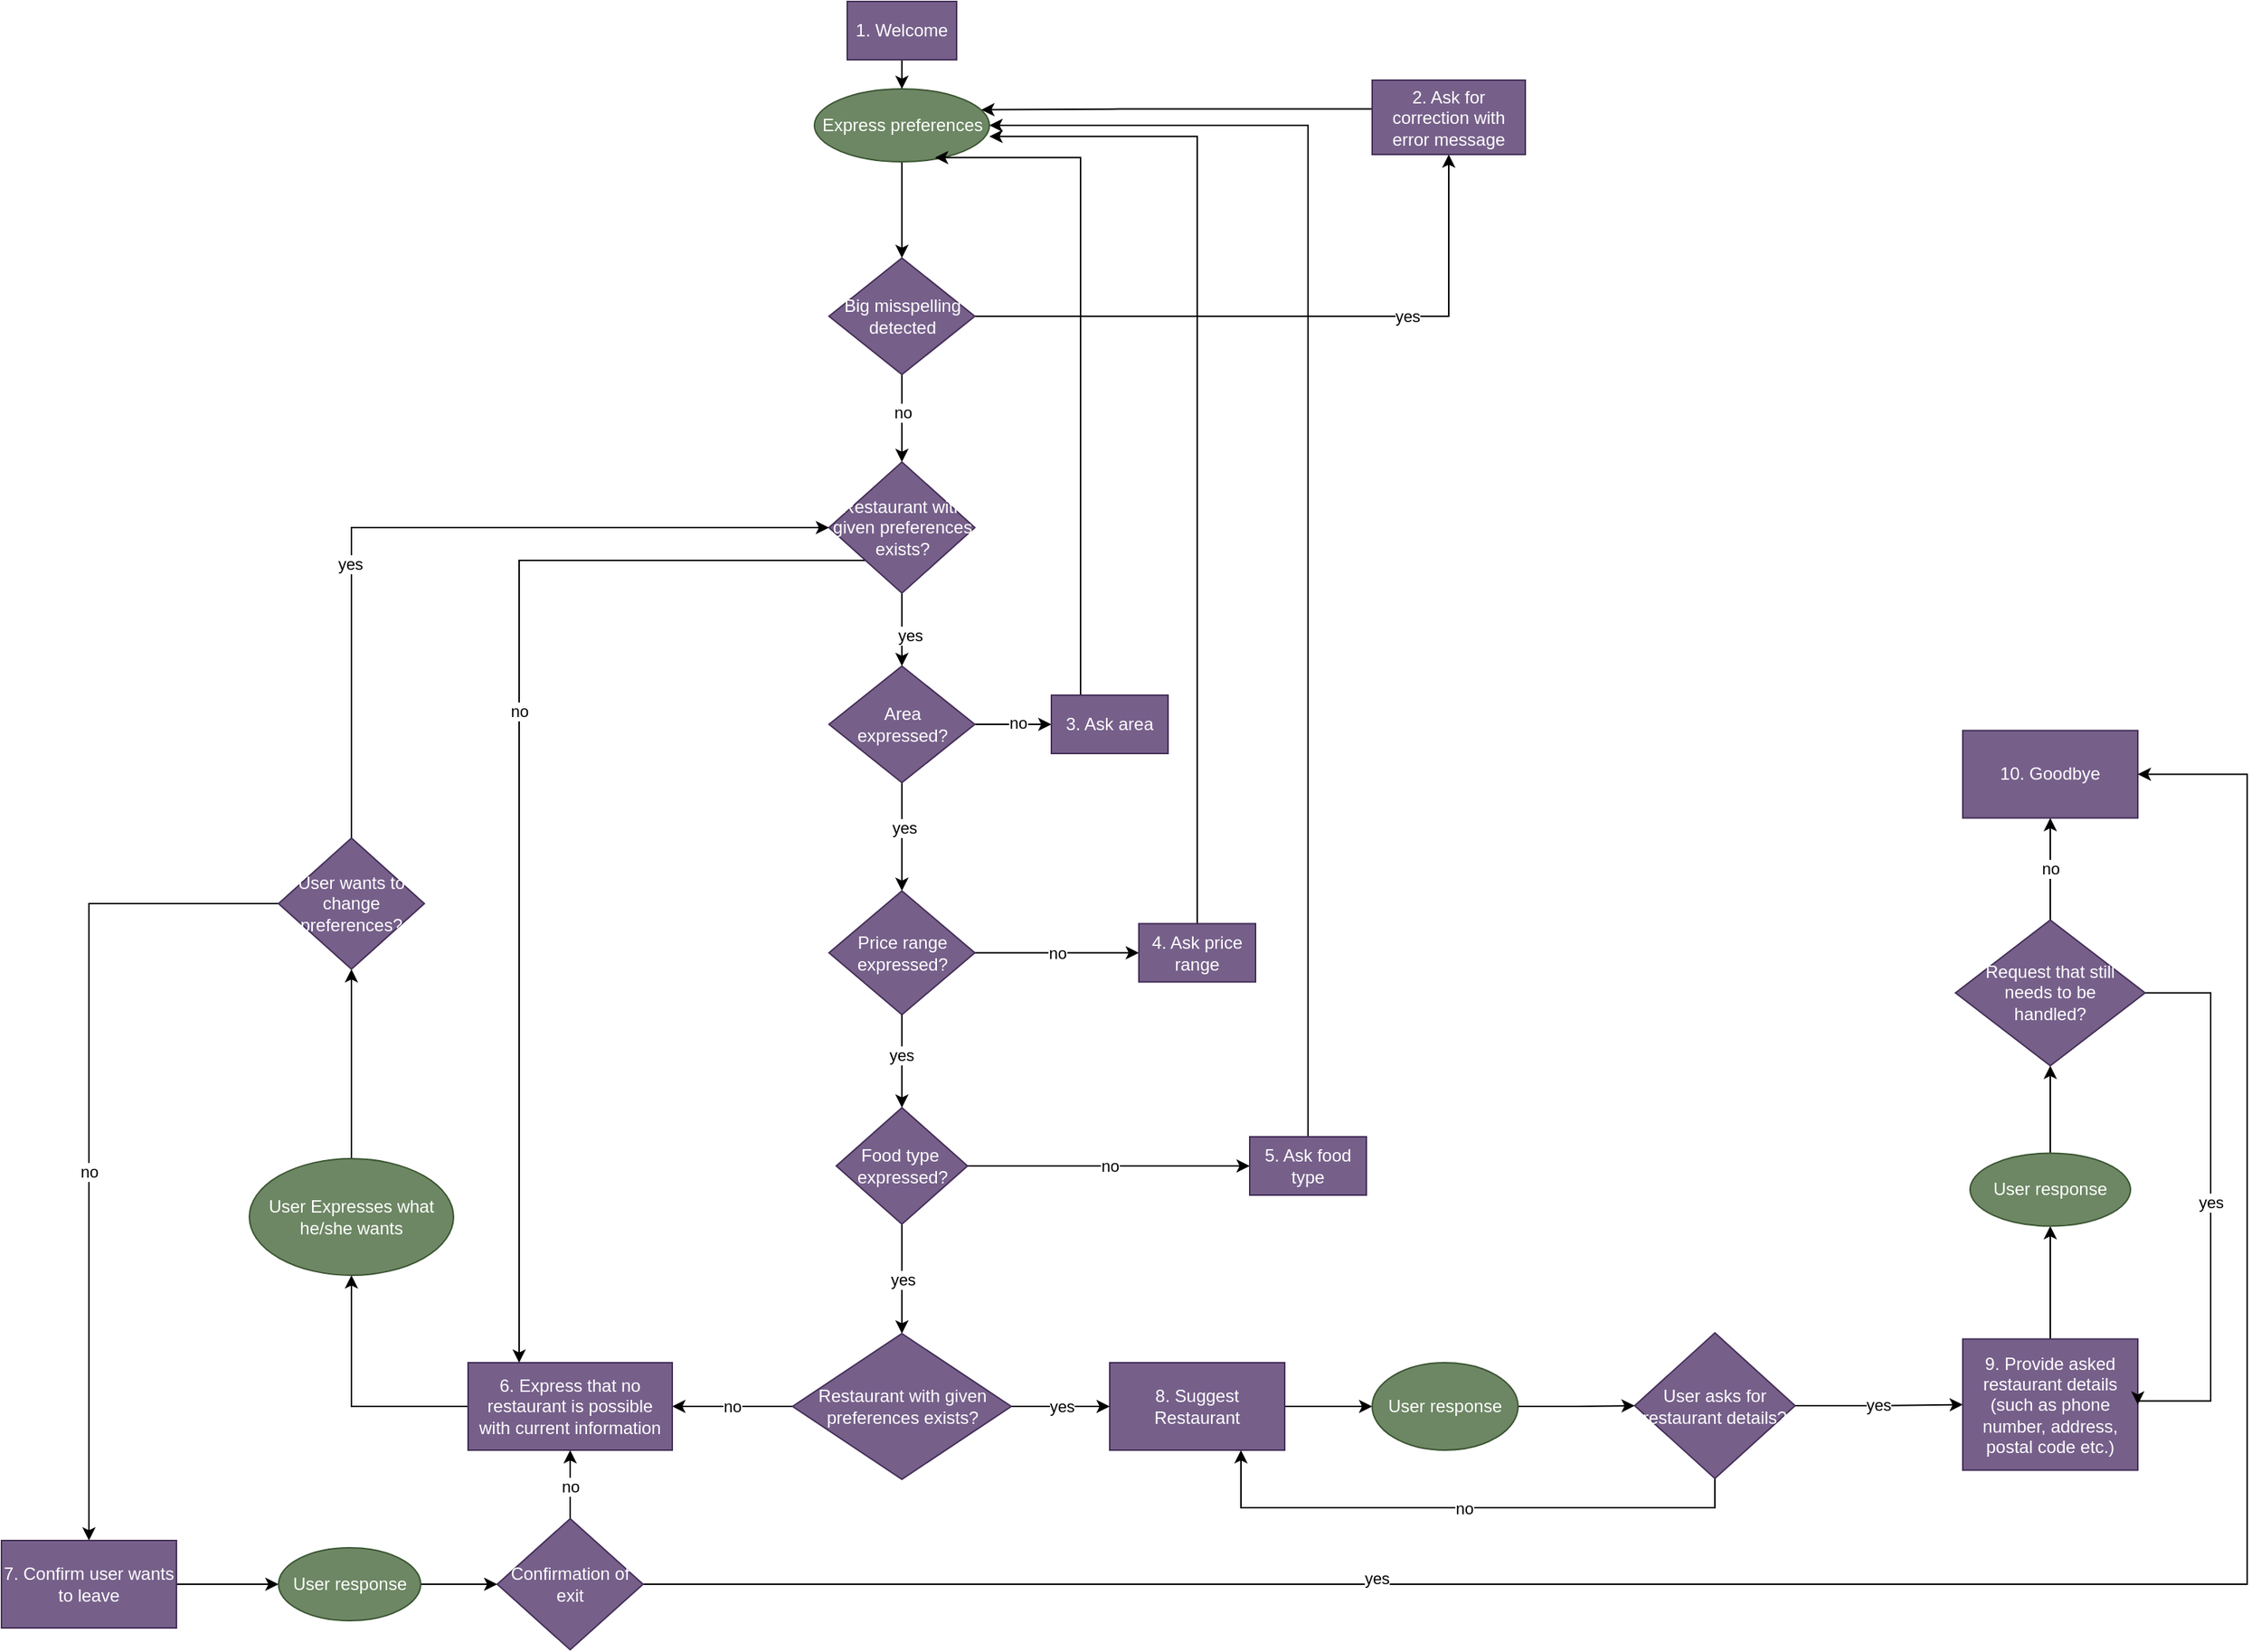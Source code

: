 <mxfile version="21.7.5" type="device">
  <diagram name="Page-1" id="b5NVP_9jVtskwhASZ5UH">
    <mxGraphModel dx="3054" dy="1116" grid="1" gridSize="10" guides="1" tooltips="1" connect="1" arrows="1" fold="1" page="1" pageScale="1" pageWidth="850" pageHeight="1100" math="0" shadow="0">
      <root>
        <mxCell id="0" />
        <mxCell id="1" parent="0" />
        <mxCell id="9emtBQFoJuCTRoUykFiL-3" style="edgeStyle=orthogonalEdgeStyle;rounded=0;orthogonalLoop=1;jettySize=auto;html=1;" parent="1" source="cFowtM8nGDFWOl0pQlT--1" target="9emtBQFoJuCTRoUykFiL-2" edge="1">
          <mxGeometry relative="1" as="geometry" />
        </mxCell>
        <mxCell id="cFowtM8nGDFWOl0pQlT--1" value="1. Welcome" style="rounded=0;whiteSpace=wrap;html=1;fillColor=#76608a;strokeColor=#432D57;fontColor=#ffffff;" parent="1" vertex="1">
          <mxGeometry x="-40" y="4" width="75" height="40" as="geometry" />
        </mxCell>
        <mxCell id="9emtBQFoJuCTRoUykFiL-29" style="edgeStyle=orthogonalEdgeStyle;rounded=0;orthogonalLoop=1;jettySize=auto;html=1;" parent="1" source="9emtBQFoJuCTRoUykFiL-1" target="9emtBQFoJuCTRoUykFiL-28" edge="1">
          <mxGeometry relative="1" as="geometry" />
        </mxCell>
        <mxCell id="9emtBQFoJuCTRoUykFiL-1" value="8. Suggest&lt;br&gt;Restaurant" style="rounded=0;whiteSpace=wrap;html=1;fillColor=#76608a;fontColor=#ffffff;strokeColor=#432D57;" parent="1" vertex="1">
          <mxGeometry x="140" y="938" width="120" height="60" as="geometry" />
        </mxCell>
        <mxCell id="OZZsg3iI7NkFLa2h2YQp-39" style="edgeStyle=orthogonalEdgeStyle;rounded=0;orthogonalLoop=1;jettySize=auto;html=1;exitX=0.5;exitY=1;exitDx=0;exitDy=0;entryX=0.5;entryY=0;entryDx=0;entryDy=0;" edge="1" parent="1" source="9emtBQFoJuCTRoUykFiL-2" target="OZZsg3iI7NkFLa2h2YQp-16">
          <mxGeometry relative="1" as="geometry" />
        </mxCell>
        <mxCell id="9emtBQFoJuCTRoUykFiL-2" value="Express preferences" style="ellipse;whiteSpace=wrap;html=1;fillColor=#6d8764;fontColor=#ffffff;strokeColor=#3A5431;" parent="1" vertex="1">
          <mxGeometry x="-62.5" y="64" width="120" height="50" as="geometry" />
        </mxCell>
        <mxCell id="NOw_XCwe5CAeWql_Ks_G-5" style="edgeStyle=orthogonalEdgeStyle;rounded=0;orthogonalLoop=1;jettySize=auto;html=1;exitX=0.5;exitY=1;exitDx=0;exitDy=0;entryX=0.5;entryY=0;entryDx=0;entryDy=0;" parent="1" source="9emtBQFoJuCTRoUykFiL-4" target="9emtBQFoJuCTRoUykFiL-5" edge="1">
          <mxGeometry relative="1" as="geometry">
            <mxPoint x="-2.5" y="492" as="targetPoint" />
          </mxGeometry>
        </mxCell>
        <mxCell id="NOw_XCwe5CAeWql_Ks_G-6" value="yes" style="edgeLabel;html=1;align=center;verticalAlign=middle;resizable=0;points=[];" parent="NOw_XCwe5CAeWql_Ks_G-5" vertex="1" connectable="0">
          <mxGeometry x="-0.163" y="1" relative="1" as="geometry">
            <mxPoint as="offset" />
          </mxGeometry>
        </mxCell>
        <mxCell id="OZZsg3iI7NkFLa2h2YQp-29" style="edgeStyle=orthogonalEdgeStyle;rounded=0;orthogonalLoop=1;jettySize=auto;html=1;exitX=1;exitY=0.5;exitDx=0;exitDy=0;entryX=0;entryY=0.5;entryDx=0;entryDy=0;" edge="1" parent="1" source="9emtBQFoJuCTRoUykFiL-4" target="9emtBQFoJuCTRoUykFiL-9">
          <mxGeometry relative="1" as="geometry" />
        </mxCell>
        <mxCell id="OZZsg3iI7NkFLa2h2YQp-30" value="no" style="edgeLabel;html=1;align=center;verticalAlign=middle;resizable=0;points=[];" vertex="1" connectable="0" parent="OZZsg3iI7NkFLa2h2YQp-29">
          <mxGeometry x="0.092" y="1" relative="1" as="geometry">
            <mxPoint x="1" as="offset" />
          </mxGeometry>
        </mxCell>
        <mxCell id="9emtBQFoJuCTRoUykFiL-4" value="Area&lt;br&gt;expressed?" style="rhombus;whiteSpace=wrap;html=1;fillColor=#76608a;fontColor=#ffffff;strokeColor=#432D57;" parent="1" vertex="1">
          <mxGeometry x="-52.5" y="460" width="100" height="80" as="geometry" />
        </mxCell>
        <mxCell id="9emtBQFoJuCTRoUykFiL-17" value="no" style="edgeStyle=orthogonalEdgeStyle;rounded=0;orthogonalLoop=1;jettySize=auto;html=1;" parent="1" source="9emtBQFoJuCTRoUykFiL-5" target="9emtBQFoJuCTRoUykFiL-15" edge="1">
          <mxGeometry relative="1" as="geometry" />
        </mxCell>
        <mxCell id="9emtBQFoJuCTRoUykFiL-5" value="Price range&lt;br&gt;expressed?" style="rhombus;whiteSpace=wrap;html=1;fillColor=#76608a;fontColor=#ffffff;strokeColor=#432D57;" parent="1" vertex="1">
          <mxGeometry x="-52.5" y="614.25" width="100" height="85" as="geometry" />
        </mxCell>
        <mxCell id="9emtBQFoJuCTRoUykFiL-23" value="no" style="edgeStyle=orthogonalEdgeStyle;rounded=0;orthogonalLoop=1;jettySize=auto;html=1;" parent="1" source="9emtBQFoJuCTRoUykFiL-6" target="9emtBQFoJuCTRoUykFiL-22" edge="1">
          <mxGeometry relative="1" as="geometry" />
        </mxCell>
        <mxCell id="9emtBQFoJuCTRoUykFiL-27" value="yes" style="edgeStyle=orthogonalEdgeStyle;rounded=0;orthogonalLoop=1;jettySize=auto;html=1;entryX=0.5;entryY=0;entryDx=0;entryDy=0;" parent="1" source="9emtBQFoJuCTRoUykFiL-6" target="9emtBQFoJuCTRoUykFiL-31" edge="1">
          <mxGeometry relative="1" as="geometry">
            <mxPoint x="200" y="728" as="targetPoint" />
          </mxGeometry>
        </mxCell>
        <mxCell id="9emtBQFoJuCTRoUykFiL-6" value="Food type&amp;nbsp;&lt;br&gt;expressed?" style="rhombus;whiteSpace=wrap;html=1;fillColor=#76608a;fontColor=#ffffff;strokeColor=#432D57;" parent="1" vertex="1">
          <mxGeometry x="-47.5" y="763" width="90" height="80" as="geometry" />
        </mxCell>
        <mxCell id="OZZsg3iI7NkFLa2h2YQp-32" style="edgeStyle=orthogonalEdgeStyle;rounded=0;orthogonalLoop=1;jettySize=auto;html=1;exitX=0.25;exitY=0;exitDx=0;exitDy=0;entryX=0.689;entryY=0.942;entryDx=0;entryDy=0;entryPerimeter=0;" edge="1" parent="1" source="9emtBQFoJuCTRoUykFiL-9" target="9emtBQFoJuCTRoUykFiL-2">
          <mxGeometry relative="1" as="geometry">
            <Array as="points">
              <mxPoint x="120" y="111" />
            </Array>
          </mxGeometry>
        </mxCell>
        <mxCell id="9emtBQFoJuCTRoUykFiL-9" value="3. Ask area" style="rounded=0;whiteSpace=wrap;html=1;fillColor=#76608a;fontColor=#ffffff;strokeColor=#432D57;" parent="1" vertex="1">
          <mxGeometry x="100" y="480" width="80" height="40" as="geometry" />
        </mxCell>
        <mxCell id="OZZsg3iI7NkFLa2h2YQp-34" style="edgeStyle=orthogonalEdgeStyle;rounded=0;orthogonalLoop=1;jettySize=auto;html=1;exitX=0.5;exitY=0;exitDx=0;exitDy=0;entryX=1;entryY=0.652;entryDx=0;entryDy=0;entryPerimeter=0;" edge="1" parent="1" source="9emtBQFoJuCTRoUykFiL-15" target="9emtBQFoJuCTRoUykFiL-2">
          <mxGeometry relative="1" as="geometry">
            <mxPoint x="200" y="160" as="targetPoint" />
          </mxGeometry>
        </mxCell>
        <mxCell id="9emtBQFoJuCTRoUykFiL-15" value="4. Ask price range" style="rounded=0;whiteSpace=wrap;html=1;fillColor=#76608a;fontColor=#ffffff;strokeColor=#432D57;" parent="1" vertex="1">
          <mxGeometry x="160" y="636.75" width="80" height="40" as="geometry" />
        </mxCell>
        <mxCell id="OZZsg3iI7NkFLa2h2YQp-35" style="edgeStyle=orthogonalEdgeStyle;rounded=0;orthogonalLoop=1;jettySize=auto;html=1;exitX=0.5;exitY=0;exitDx=0;exitDy=0;entryX=1;entryY=0.5;entryDx=0;entryDy=0;" edge="1" parent="1" source="9emtBQFoJuCTRoUykFiL-22" target="9emtBQFoJuCTRoUykFiL-2">
          <mxGeometry relative="1" as="geometry" />
        </mxCell>
        <mxCell id="9emtBQFoJuCTRoUykFiL-22" value="5. Ask food type" style="rounded=0;whiteSpace=wrap;html=1;fillColor=#76608a;fontColor=#ffffff;strokeColor=#432D57;" parent="1" vertex="1">
          <mxGeometry x="236" y="783" width="80" height="40" as="geometry" />
        </mxCell>
        <mxCell id="pUPe7-vXU53xOh2iTXP--6" value="" style="edgeStyle=orthogonalEdgeStyle;rounded=0;orthogonalLoop=1;jettySize=auto;html=1;" parent="1" source="9emtBQFoJuCTRoUykFiL-28" target="9emtBQFoJuCTRoUykFiL-34" edge="1">
          <mxGeometry relative="1" as="geometry" />
        </mxCell>
        <mxCell id="9emtBQFoJuCTRoUykFiL-28" value="User response" style="ellipse;whiteSpace=wrap;html=1;fillColor=#6d8764;fontColor=#ffffff;strokeColor=#3A5431;" parent="1" vertex="1">
          <mxGeometry x="320" y="938" width="100" height="60" as="geometry" />
        </mxCell>
        <mxCell id="9emtBQFoJuCTRoUykFiL-32" value="yes" style="edgeStyle=orthogonalEdgeStyle;rounded=0;orthogonalLoop=1;jettySize=auto;html=1;" parent="1" source="9emtBQFoJuCTRoUykFiL-31" target="9emtBQFoJuCTRoUykFiL-1" edge="1">
          <mxGeometry relative="1" as="geometry" />
        </mxCell>
        <mxCell id="9emtBQFoJuCTRoUykFiL-33" value="no" style="edgeStyle=orthogonalEdgeStyle;rounded=0;orthogonalLoop=1;jettySize=auto;html=1;entryX=1;entryY=0.5;entryDx=0;entryDy=0;" parent="1" source="9emtBQFoJuCTRoUykFiL-31" target="9emtBQFoJuCTRoUykFiL-40" edge="1">
          <mxGeometry relative="1" as="geometry">
            <mxPoint x="50" y="768" as="targetPoint" />
          </mxGeometry>
        </mxCell>
        <mxCell id="9emtBQFoJuCTRoUykFiL-31" value="Restaurant with given preferences exists?" style="rhombus;whiteSpace=wrap;html=1;fillColor=#76608a;fontColor=#ffffff;strokeColor=#432D57;" parent="1" vertex="1">
          <mxGeometry x="-77.5" y="918" width="150" height="100" as="geometry" />
        </mxCell>
        <mxCell id="pUPe7-vXU53xOh2iTXP--7" value="yes" style="edgeStyle=orthogonalEdgeStyle;rounded=0;orthogonalLoop=1;jettySize=auto;html=1;entryX=0;entryY=0.5;entryDx=0;entryDy=0;" parent="1" source="9emtBQFoJuCTRoUykFiL-34" target="9emtBQFoJuCTRoUykFiL-46" edge="1">
          <mxGeometry relative="1" as="geometry" />
        </mxCell>
        <mxCell id="pUPe7-vXU53xOh2iTXP--8" value="no" style="edgeStyle=orthogonalEdgeStyle;rounded=0;orthogonalLoop=1;jettySize=auto;html=1;exitX=0.5;exitY=1;exitDx=0;exitDy=0;entryX=0.75;entryY=1;entryDx=0;entryDy=0;" parent="1" source="9emtBQFoJuCTRoUykFiL-34" target="9emtBQFoJuCTRoUykFiL-1" edge="1">
          <mxGeometry relative="1" as="geometry" />
        </mxCell>
        <mxCell id="9emtBQFoJuCTRoUykFiL-34" value="User asks for restaurant details?" style="rhombus;whiteSpace=wrap;html=1;fillColor=#76608a;fontColor=#ffffff;strokeColor=#432D57;" parent="1" vertex="1">
          <mxGeometry x="500" y="917.5" width="110" height="100" as="geometry" />
        </mxCell>
        <mxCell id="9emtBQFoJuCTRoUykFiL-42" value="" style="edgeStyle=orthogonalEdgeStyle;rounded=0;orthogonalLoop=1;jettySize=auto;html=1;" parent="1" source="9emtBQFoJuCTRoUykFiL-40" target="9emtBQFoJuCTRoUykFiL-41" edge="1">
          <mxGeometry relative="1" as="geometry" />
        </mxCell>
        <mxCell id="9emtBQFoJuCTRoUykFiL-40" value="6. Express that no restaurant is possible with current information" style="rounded=0;whiteSpace=wrap;html=1;fillColor=#76608a;fontColor=#ffffff;strokeColor=#432D57;" parent="1" vertex="1">
          <mxGeometry x="-300" y="938" width="140" height="60" as="geometry" />
        </mxCell>
        <mxCell id="pUPe7-vXU53xOh2iTXP--2" value="" style="edgeStyle=orthogonalEdgeStyle;rounded=0;orthogonalLoop=1;jettySize=auto;html=1;" parent="1" source="9emtBQFoJuCTRoUykFiL-41" target="pUPe7-vXU53xOh2iTXP--1" edge="1">
          <mxGeometry relative="1" as="geometry" />
        </mxCell>
        <mxCell id="9emtBQFoJuCTRoUykFiL-41" value="User Expresses what he/she wants" style="ellipse;whiteSpace=wrap;html=1;fillColor=#6d8764;fontColor=#ffffff;strokeColor=#3A5431;" parent="1" vertex="1">
          <mxGeometry x="-450" y="798" width="140" height="80" as="geometry" />
        </mxCell>
        <mxCell id="9emtBQFoJuCTRoUykFiL-44" value="10. Goodbye" style="rounded=0;whiteSpace=wrap;html=1;fillColor=#76608a;fontColor=#ffffff;strokeColor=#432D57;" parent="1" vertex="1">
          <mxGeometry x="725" y="504.25" width="120" height="60" as="geometry" />
        </mxCell>
        <mxCell id="9emtBQFoJuCTRoUykFiL-49" value="" style="edgeStyle=orthogonalEdgeStyle;rounded=0;orthogonalLoop=1;jettySize=auto;html=1;" parent="1" source="9emtBQFoJuCTRoUykFiL-46" target="9emtBQFoJuCTRoUykFiL-48" edge="1">
          <mxGeometry relative="1" as="geometry" />
        </mxCell>
        <mxCell id="9emtBQFoJuCTRoUykFiL-46" value="9. Provide asked restaurant details (such as phone number, address, postal code etc.)" style="rounded=0;whiteSpace=wrap;html=1;fillColor=#76608a;fontColor=#ffffff;strokeColor=#432D57;" parent="1" vertex="1">
          <mxGeometry x="725" y="921.75" width="120" height="90" as="geometry" />
        </mxCell>
        <mxCell id="9emtBQFoJuCTRoUykFiL-51" value="" style="edgeStyle=orthogonalEdgeStyle;rounded=0;orthogonalLoop=1;jettySize=auto;html=1;" parent="1" source="9emtBQFoJuCTRoUykFiL-48" target="9emtBQFoJuCTRoUykFiL-50" edge="1">
          <mxGeometry relative="1" as="geometry" />
        </mxCell>
        <mxCell id="9emtBQFoJuCTRoUykFiL-48" value="User response" style="ellipse;whiteSpace=wrap;html=1;fillColor=#6d8764;fontColor=#ffffff;strokeColor=#3A5431;" parent="1" vertex="1">
          <mxGeometry x="730" y="794.25" width="110" height="50" as="geometry" />
        </mxCell>
        <mxCell id="9emtBQFoJuCTRoUykFiL-52" value="no" style="edgeStyle=orthogonalEdgeStyle;rounded=0;orthogonalLoop=1;jettySize=auto;html=1;" parent="1" source="9emtBQFoJuCTRoUykFiL-50" target="9emtBQFoJuCTRoUykFiL-44" edge="1">
          <mxGeometry relative="1" as="geometry" />
        </mxCell>
        <mxCell id="9emtBQFoJuCTRoUykFiL-53" value="yes" style="edgeStyle=orthogonalEdgeStyle;rounded=0;orthogonalLoop=1;jettySize=auto;html=1;exitX=1;exitY=0.5;exitDx=0;exitDy=0;entryX=1;entryY=0.5;entryDx=0;entryDy=0;" parent="1" source="9emtBQFoJuCTRoUykFiL-50" target="9emtBQFoJuCTRoUykFiL-46" edge="1">
          <mxGeometry relative="1" as="geometry">
            <Array as="points">
              <mxPoint x="895" y="684.25" />
              <mxPoint x="895" y="964.25" />
            </Array>
          </mxGeometry>
        </mxCell>
        <mxCell id="9emtBQFoJuCTRoUykFiL-50" value="Request that still &lt;br&gt;needs to be &lt;br&gt;handled?" style="rhombus;whiteSpace=wrap;html=1;fillColor=#76608a;fontColor=#ffffff;strokeColor=#432D57;" parent="1" vertex="1">
          <mxGeometry x="720" y="634.25" width="130" height="100" as="geometry" />
        </mxCell>
        <mxCell id="SgVEHP1aC8Nxf148HGIK-13" style="edgeStyle=orthogonalEdgeStyle;rounded=0;orthogonalLoop=1;jettySize=auto;html=1;" parent="1" source="9emtBQFoJuCTRoUykFiL-5" target="9emtBQFoJuCTRoUykFiL-6" edge="1">
          <mxGeometry relative="1" as="geometry">
            <mxPoint x="-10" y="590" as="sourcePoint" />
            <mxPoint x="-1" y="733" as="targetPoint" />
            <Array as="points" />
          </mxGeometry>
        </mxCell>
        <mxCell id="SgVEHP1aC8Nxf148HGIK-14" value="yes" style="edgeLabel;html=1;align=center;verticalAlign=middle;resizable=0;points=[];" parent="SgVEHP1aC8Nxf148HGIK-13" vertex="1" connectable="0">
          <mxGeometry x="-0.156" y="-1" relative="1" as="geometry">
            <mxPoint as="offset" />
          </mxGeometry>
        </mxCell>
        <mxCell id="NOw_XCwe5CAeWql_Ks_G-12" style="edgeStyle=orthogonalEdgeStyle;rounded=0;orthogonalLoop=1;jettySize=auto;html=1;exitX=0.5;exitY=0;exitDx=0;exitDy=0;entryX=0;entryY=0.5;entryDx=0;entryDy=0;" parent="1" source="pUPe7-vXU53xOh2iTXP--1" target="NOw_XCwe5CAeWql_Ks_G-3" edge="1">
          <mxGeometry relative="1" as="geometry" />
        </mxCell>
        <mxCell id="NOw_XCwe5CAeWql_Ks_G-13" value="yes" style="edgeLabel;html=1;align=center;verticalAlign=middle;resizable=0;points=[];" parent="NOw_XCwe5CAeWql_Ks_G-12" vertex="1" connectable="0">
          <mxGeometry x="-0.301" y="1" relative="1" as="geometry">
            <mxPoint y="1" as="offset" />
          </mxGeometry>
        </mxCell>
        <mxCell id="OZZsg3iI7NkFLa2h2YQp-5" style="edgeStyle=orthogonalEdgeStyle;rounded=0;orthogonalLoop=1;jettySize=auto;html=1;exitX=0;exitY=0.5;exitDx=0;exitDy=0;entryX=0.5;entryY=0;entryDx=0;entryDy=0;" edge="1" parent="1" source="pUPe7-vXU53xOh2iTXP--1" target="OZZsg3iI7NkFLa2h2YQp-4">
          <mxGeometry relative="1" as="geometry" />
        </mxCell>
        <mxCell id="OZZsg3iI7NkFLa2h2YQp-14" value="no" style="edgeLabel;html=1;align=center;verticalAlign=middle;resizable=0;points=[];" vertex="1" connectable="0" parent="OZZsg3iI7NkFLa2h2YQp-5">
          <mxGeometry x="0.108" relative="1" as="geometry">
            <mxPoint as="offset" />
          </mxGeometry>
        </mxCell>
        <mxCell id="pUPe7-vXU53xOh2iTXP--1" value="User wants to change preferences?" style="rhombus;whiteSpace=wrap;html=1;fillColor=#76608a;strokeColor=#432D57;fontColor=#ffffff;" parent="1" vertex="1">
          <mxGeometry x="-430" y="578" width="100" height="90" as="geometry" />
        </mxCell>
        <mxCell id="NOw_XCwe5CAeWql_Ks_G-8" style="edgeStyle=orthogonalEdgeStyle;rounded=0;orthogonalLoop=1;jettySize=auto;html=1;exitX=0.5;exitY=1;exitDx=0;exitDy=0;entryX=0.5;entryY=0;entryDx=0;entryDy=0;" parent="1" source="NOw_XCwe5CAeWql_Ks_G-3" target="9emtBQFoJuCTRoUykFiL-4" edge="1">
          <mxGeometry relative="1" as="geometry">
            <Array as="points">
              <mxPoint x="-2" y="340" />
              <mxPoint x="-2" y="340" />
            </Array>
          </mxGeometry>
        </mxCell>
        <mxCell id="NOw_XCwe5CAeWql_Ks_G-9" value="yes" style="edgeLabel;html=1;align=center;verticalAlign=middle;resizable=0;points=[];" parent="NOw_XCwe5CAeWql_Ks_G-8" vertex="1" connectable="0">
          <mxGeometry x="-0.372" y="1" relative="1" as="geometry">
            <mxPoint as="offset" />
          </mxGeometry>
        </mxCell>
        <mxCell id="OZZsg3iI7NkFLa2h2YQp-38" value="yes" style="edgeLabel;html=1;align=center;verticalAlign=middle;resizable=0;points=[];" vertex="1" connectable="0" parent="NOw_XCwe5CAeWql_Ks_G-8">
          <mxGeometry x="0.765" y="5" relative="1" as="geometry">
            <mxPoint y="1" as="offset" />
          </mxGeometry>
        </mxCell>
        <mxCell id="NOw_XCwe5CAeWql_Ks_G-14" style="edgeStyle=orthogonalEdgeStyle;rounded=0;orthogonalLoop=1;jettySize=auto;html=1;exitX=0;exitY=1;exitDx=0;exitDy=0;entryX=0.25;entryY=0;entryDx=0;entryDy=0;" parent="1" source="NOw_XCwe5CAeWql_Ks_G-3" target="9emtBQFoJuCTRoUykFiL-40" edge="1">
          <mxGeometry relative="1" as="geometry" />
        </mxCell>
        <mxCell id="NOw_XCwe5CAeWql_Ks_G-15" value="no" style="edgeLabel;html=1;align=center;verticalAlign=middle;resizable=0;points=[];" parent="NOw_XCwe5CAeWql_Ks_G-14" vertex="1" connectable="0">
          <mxGeometry x="-0.137" relative="1" as="geometry">
            <mxPoint y="1" as="offset" />
          </mxGeometry>
        </mxCell>
        <mxCell id="NOw_XCwe5CAeWql_Ks_G-3" value="Restaurant with given preferences exists?" style="rhombus;whiteSpace=wrap;html=1;fillColor=#76608a;fontColor=#ffffff;strokeColor=#432D57;" parent="1" vertex="1">
          <mxGeometry x="-52.5" y="320" width="100" height="90" as="geometry" />
        </mxCell>
        <mxCell id="OZZsg3iI7NkFLa2h2YQp-10" style="edgeStyle=orthogonalEdgeStyle;rounded=0;orthogonalLoop=1;jettySize=auto;html=1;exitX=0.5;exitY=0;exitDx=0;exitDy=0;" edge="1" parent="1" source="OZZsg3iI7NkFLa2h2YQp-1" target="9emtBQFoJuCTRoUykFiL-40">
          <mxGeometry relative="1" as="geometry" />
        </mxCell>
        <mxCell id="OZZsg3iI7NkFLa2h2YQp-13" value="no" style="edgeLabel;html=1;align=center;verticalAlign=middle;resizable=0;points=[];" vertex="1" connectable="0" parent="OZZsg3iI7NkFLa2h2YQp-10">
          <mxGeometry x="-0.062" relative="1" as="geometry">
            <mxPoint as="offset" />
          </mxGeometry>
        </mxCell>
        <mxCell id="OZZsg3iI7NkFLa2h2YQp-11" style="edgeStyle=orthogonalEdgeStyle;rounded=0;orthogonalLoop=1;jettySize=auto;html=1;exitX=1;exitY=0.5;exitDx=0;exitDy=0;entryX=1;entryY=0.5;entryDx=0;entryDy=0;" edge="1" parent="1" source="OZZsg3iI7NkFLa2h2YQp-1" target="9emtBQFoJuCTRoUykFiL-44">
          <mxGeometry relative="1" as="geometry">
            <Array as="points">
              <mxPoint x="920" y="1090" />
              <mxPoint x="920" y="534" />
            </Array>
          </mxGeometry>
        </mxCell>
        <mxCell id="OZZsg3iI7NkFLa2h2YQp-12" value="yes" style="edgeLabel;html=1;align=center;verticalAlign=middle;resizable=0;points=[];" vertex="1" connectable="0" parent="OZZsg3iI7NkFLa2h2YQp-11">
          <mxGeometry x="-0.419" y="4" relative="1" as="geometry">
            <mxPoint as="offset" />
          </mxGeometry>
        </mxCell>
        <mxCell id="OZZsg3iI7NkFLa2h2YQp-1" value="Confirmation of exit" style="rhombus;whiteSpace=wrap;html=1;fillColor=#76608a;fontColor=#ffffff;strokeColor=#432D57;" vertex="1" parent="1">
          <mxGeometry x="-280" y="1045" width="100" height="90" as="geometry" />
        </mxCell>
        <mxCell id="OZZsg3iI7NkFLa2h2YQp-8" style="edgeStyle=orthogonalEdgeStyle;rounded=0;orthogonalLoop=1;jettySize=auto;html=1;exitX=1;exitY=0.5;exitDx=0;exitDy=0;" edge="1" parent="1" source="OZZsg3iI7NkFLa2h2YQp-4" target="OZZsg3iI7NkFLa2h2YQp-7">
          <mxGeometry relative="1" as="geometry" />
        </mxCell>
        <mxCell id="OZZsg3iI7NkFLa2h2YQp-4" value="7. Confirm user wants to leave" style="rounded=0;whiteSpace=wrap;html=1;fillColor=#76608a;fontColor=#ffffff;strokeColor=#432D57;" vertex="1" parent="1">
          <mxGeometry x="-620" y="1060" width="120" height="60" as="geometry" />
        </mxCell>
        <mxCell id="OZZsg3iI7NkFLa2h2YQp-9" style="edgeStyle=orthogonalEdgeStyle;rounded=0;orthogonalLoop=1;jettySize=auto;html=1;exitX=1;exitY=0.5;exitDx=0;exitDy=0;" edge="1" parent="1" source="OZZsg3iI7NkFLa2h2YQp-7" target="OZZsg3iI7NkFLa2h2YQp-1">
          <mxGeometry relative="1" as="geometry" />
        </mxCell>
        <mxCell id="OZZsg3iI7NkFLa2h2YQp-7" value="User response" style="ellipse;whiteSpace=wrap;html=1;fillColor=#6d8764;fontColor=#ffffff;strokeColor=#3A5431;" vertex="1" parent="1">
          <mxGeometry x="-430" y="1065" width="97.5" height="50" as="geometry" />
        </mxCell>
        <mxCell id="OZZsg3iI7NkFLa2h2YQp-40" style="edgeStyle=orthogonalEdgeStyle;rounded=0;orthogonalLoop=1;jettySize=auto;html=1;exitX=0.5;exitY=1;exitDx=0;exitDy=0;entryX=0.5;entryY=0;entryDx=0;entryDy=0;" edge="1" parent="1" source="OZZsg3iI7NkFLa2h2YQp-16" target="NOw_XCwe5CAeWql_Ks_G-3">
          <mxGeometry relative="1" as="geometry" />
        </mxCell>
        <mxCell id="OZZsg3iI7NkFLa2h2YQp-41" value="no" style="edgeLabel;html=1;align=center;verticalAlign=middle;resizable=0;points=[];" vertex="1" connectable="0" parent="OZZsg3iI7NkFLa2h2YQp-40">
          <mxGeometry x="-0.143" relative="1" as="geometry">
            <mxPoint as="offset" />
          </mxGeometry>
        </mxCell>
        <mxCell id="OZZsg3iI7NkFLa2h2YQp-42" style="edgeStyle=orthogonalEdgeStyle;rounded=0;orthogonalLoop=1;jettySize=auto;html=1;exitX=1;exitY=0.5;exitDx=0;exitDy=0;entryX=0.5;entryY=1;entryDx=0;entryDy=0;" edge="1" parent="1" source="OZZsg3iI7NkFLa2h2YQp-16" target="OZZsg3iI7NkFLa2h2YQp-19">
          <mxGeometry relative="1" as="geometry" />
        </mxCell>
        <mxCell id="OZZsg3iI7NkFLa2h2YQp-43" value="yes" style="edgeLabel;html=1;align=center;verticalAlign=middle;resizable=0;points=[];" vertex="1" connectable="0" parent="OZZsg3iI7NkFLa2h2YQp-42">
          <mxGeometry x="0.358" relative="1" as="geometry">
            <mxPoint as="offset" />
          </mxGeometry>
        </mxCell>
        <mxCell id="OZZsg3iI7NkFLa2h2YQp-16" value="Big misspelling detected" style="rhombus;whiteSpace=wrap;html=1;fillColor=#76608a;fontColor=#ffffff;strokeColor=#432D57;" vertex="1" parent="1">
          <mxGeometry x="-52.5" y="180" width="100" height="80" as="geometry" />
        </mxCell>
        <mxCell id="OZZsg3iI7NkFLa2h2YQp-26" style="edgeStyle=orthogonalEdgeStyle;rounded=0;orthogonalLoop=1;jettySize=auto;html=1;exitX=0;exitY=0.25;exitDx=0;exitDy=0;entryX=1;entryY=0;entryDx=0;entryDy=0;" edge="1" parent="1">
          <mxGeometry relative="1" as="geometry">
            <mxPoint x="332" y="77.75" as="sourcePoint" />
            <mxPoint x="51.926" y="78.322" as="targetPoint" />
            <Array as="points">
              <mxPoint x="147" y="78" />
            </Array>
          </mxGeometry>
        </mxCell>
        <mxCell id="OZZsg3iI7NkFLa2h2YQp-19" value="2. Ask for correction with error message" style="rounded=0;whiteSpace=wrap;html=1;fillColor=#76608a;strokeColor=#432D57;fontColor=#ffffff;" vertex="1" parent="1">
          <mxGeometry x="320" y="58" width="105" height="51" as="geometry" />
        </mxCell>
      </root>
    </mxGraphModel>
  </diagram>
</mxfile>
